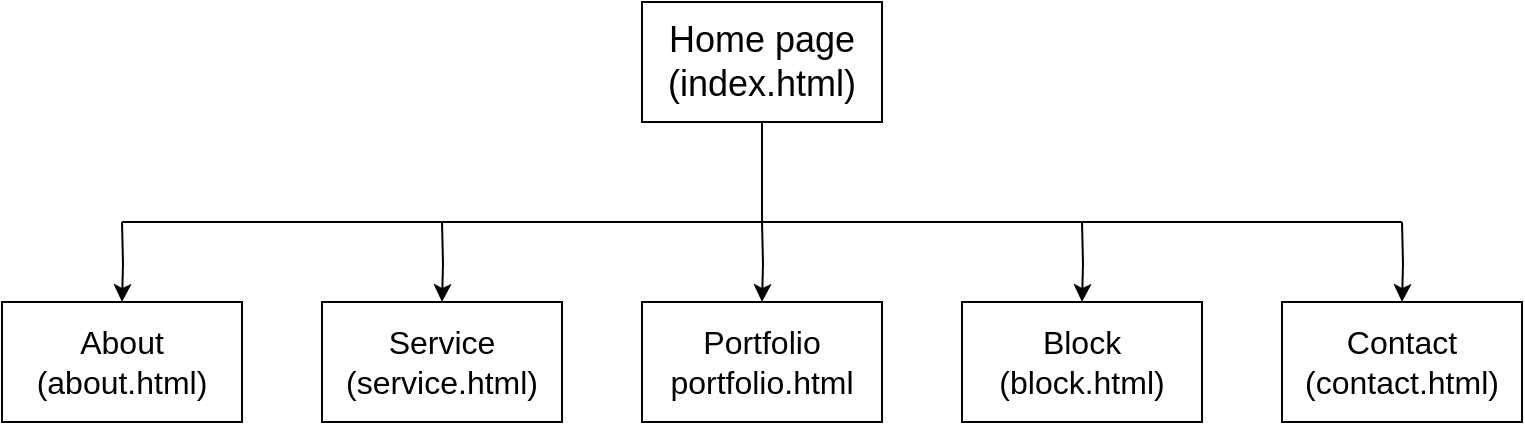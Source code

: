 <mxfile version="13.0.9" type="github" pages="2">
  <diagram id="guKQG2VoRkvHsZvkUG5j" name="Page-1">
    <mxGraphModel dx="1102" dy="614" grid="1" gridSize="10" guides="1" tooltips="1" connect="1" arrows="1" fold="1" page="1" pageScale="1" pageWidth="1169" pageHeight="827" math="0" shadow="0">
      <root>
        <mxCell id="0" />
        <mxCell id="1" parent="0" />
        <mxCell id="yji78DMG8Z7qrDbwBAN_-3" value="&lt;font style=&quot;font-size: 18px;&quot;&gt;Home page&lt;br style=&quot;font-size: 18px;&quot;&gt;(index.html)&lt;/font&gt;" style="rounded=0;whiteSpace=wrap;html=1;fontSize=18;" parent="1" vertex="1">
          <mxGeometry x="360" y="90" width="120" height="60" as="geometry" />
        </mxCell>
        <mxCell id="yji78DMG8Z7qrDbwBAN_-12" style="edgeStyle=orthogonalEdgeStyle;rounded=0;orthogonalLoop=1;jettySize=auto;html=1;horizontal=0;" parent="1" target="yji78DMG8Z7qrDbwBAN_-4" edge="1">
          <mxGeometry relative="1" as="geometry">
            <mxPoint x="100" y="200" as="sourcePoint" />
          </mxGeometry>
        </mxCell>
        <mxCell id="yji78DMG8Z7qrDbwBAN_-4" value="&lt;font style=&quot;font-size: 16px;&quot;&gt;About&lt;br style=&quot;font-size: 16px;&quot;&gt;(about.html)&lt;/font&gt;" style="rounded=0;whiteSpace=wrap;html=1;fontSize=16;" parent="1" vertex="1">
          <mxGeometry x="40" y="240" width="120" height="60" as="geometry" />
        </mxCell>
        <mxCell id="yji78DMG8Z7qrDbwBAN_-20" style="edgeStyle=orthogonalEdgeStyle;rounded=0;orthogonalLoop=1;jettySize=auto;html=1;exitX=0.5;exitY=0;exitDx=0;exitDy=0;entryX=0.5;entryY=0;entryDx=0;entryDy=0;" parent="1" target="yji78DMG8Z7qrDbwBAN_-5" edge="1">
          <mxGeometry relative="1" as="geometry">
            <mxPoint x="260" y="200" as="sourcePoint" />
          </mxGeometry>
        </mxCell>
        <mxCell id="yji78DMG8Z7qrDbwBAN_-5" value="Service&lt;br style=&quot;font-size: 16px;&quot;&gt;(service.html)" style="rounded=0;whiteSpace=wrap;html=1;fontSize=16;" parent="1" vertex="1">
          <mxGeometry x="200" y="240" width="120" height="60" as="geometry" />
        </mxCell>
        <mxCell id="yji78DMG8Z7qrDbwBAN_-17" style="edgeStyle=orthogonalEdgeStyle;rounded=0;orthogonalLoop=1;jettySize=auto;html=1;exitX=0.5;exitY=0;exitDx=0;exitDy=0;entryX=0.5;entryY=0;entryDx=0;entryDy=0;" parent="1" target="yji78DMG8Z7qrDbwBAN_-6" edge="1">
          <mxGeometry relative="1" as="geometry">
            <mxPoint x="420" y="200" as="sourcePoint" />
          </mxGeometry>
        </mxCell>
        <mxCell id="yji78DMG8Z7qrDbwBAN_-6" value="Portfolio&lt;br style=&quot;font-size: 16px;&quot;&gt;portfolio.html" style="rounded=0;whiteSpace=wrap;html=1;fontSize=16;" parent="1" vertex="1">
          <mxGeometry x="360" y="240" width="120" height="60" as="geometry" />
        </mxCell>
        <mxCell id="yji78DMG8Z7qrDbwBAN_-8" value="" style="endArrow=none;html=1;" parent="1" edge="1">
          <mxGeometry width="50" height="50" relative="1" as="geometry">
            <mxPoint x="100" y="200" as="sourcePoint" />
            <mxPoint x="740" y="200" as="targetPoint" />
          </mxGeometry>
        </mxCell>
        <mxCell id="yji78DMG8Z7qrDbwBAN_-11" value="" style="endArrow=none;html=1;entryX=0.5;entryY=1;entryDx=0;entryDy=0;" parent="1" target="yji78DMG8Z7qrDbwBAN_-3" edge="1">
          <mxGeometry width="50" height="50" relative="1" as="geometry">
            <mxPoint x="420" y="200" as="sourcePoint" />
            <mxPoint x="440" y="180" as="targetPoint" />
          </mxGeometry>
        </mxCell>
        <mxCell id="yji78DMG8Z7qrDbwBAN_-18" style="edgeStyle=orthogonalEdgeStyle;rounded=0;orthogonalLoop=1;jettySize=auto;html=1;entryX=0.5;entryY=0;entryDx=0;entryDy=0;" parent="1" target="yji78DMG8Z7qrDbwBAN_-14" edge="1">
          <mxGeometry relative="1" as="geometry">
            <mxPoint x="580" y="200" as="sourcePoint" />
          </mxGeometry>
        </mxCell>
        <mxCell id="yji78DMG8Z7qrDbwBAN_-14" value="Block&lt;br style=&quot;font-size: 16px;&quot;&gt;(block.html)" style="rounded=0;whiteSpace=wrap;html=1;fontSize=16;" parent="1" vertex="1">
          <mxGeometry x="520" y="240" width="120" height="60" as="geometry" />
        </mxCell>
        <mxCell id="yji78DMG8Z7qrDbwBAN_-19" style="edgeStyle=orthogonalEdgeStyle;rounded=0;orthogonalLoop=1;jettySize=auto;html=1;exitX=0.5;exitY=0;exitDx=0;exitDy=0;entryX=0.5;entryY=0;entryDx=0;entryDy=0;" parent="1" target="yji78DMG8Z7qrDbwBAN_-15" edge="1">
          <mxGeometry relative="1" as="geometry">
            <mxPoint x="740" y="200" as="sourcePoint" />
          </mxGeometry>
        </mxCell>
        <mxCell id="yji78DMG8Z7qrDbwBAN_-15" value="Contact&lt;br style=&quot;font-size: 16px;&quot;&gt;(contact.html)" style="rounded=0;whiteSpace=wrap;html=1;fontSize=16;" parent="1" vertex="1">
          <mxGeometry x="680" y="240" width="120" height="60" as="geometry" />
        </mxCell>
      </root>
    </mxGraphModel>
  </diagram>
  <diagram id="Cgup6JTnMqHrtucPHD44" name="Page-2">
    <mxGraphModel dx="2204" dy="1228" grid="1" gridSize="10" guides="1" tooltips="1" connect="1" arrows="1" fold="1" page="1" pageScale="1" pageWidth="1169" pageHeight="827" math="0" shadow="0">
      <root>
        <mxCell id="nXFAnQtlIxe_-ZrUxQ33-0" />
        <mxCell id="nXFAnQtlIxe_-ZrUxQ33-1" parent="nXFAnQtlIxe_-ZrUxQ33-0" />
        <mxCell id="EQqg7gRsF8B_bOkSzH_3-0" value="" style="rounded=0;whiteSpace=wrap;html=1;fontSize=18;" vertex="1" parent="nXFAnQtlIxe_-ZrUxQ33-1">
          <mxGeometry width="200" height="820" as="geometry" />
        </mxCell>
        <mxCell id="EQqg7gRsF8B_bOkSzH_3-3" value="" style="rounded=0;whiteSpace=wrap;html=1;fontSize=18;fillColor=#fff2cc;strokeColor=#d6b656;" vertex="1" parent="nXFAnQtlIxe_-ZrUxQ33-1">
          <mxGeometry x="200" width="960" height="820" as="geometry" />
        </mxCell>
      </root>
    </mxGraphModel>
  </diagram>
</mxfile>
